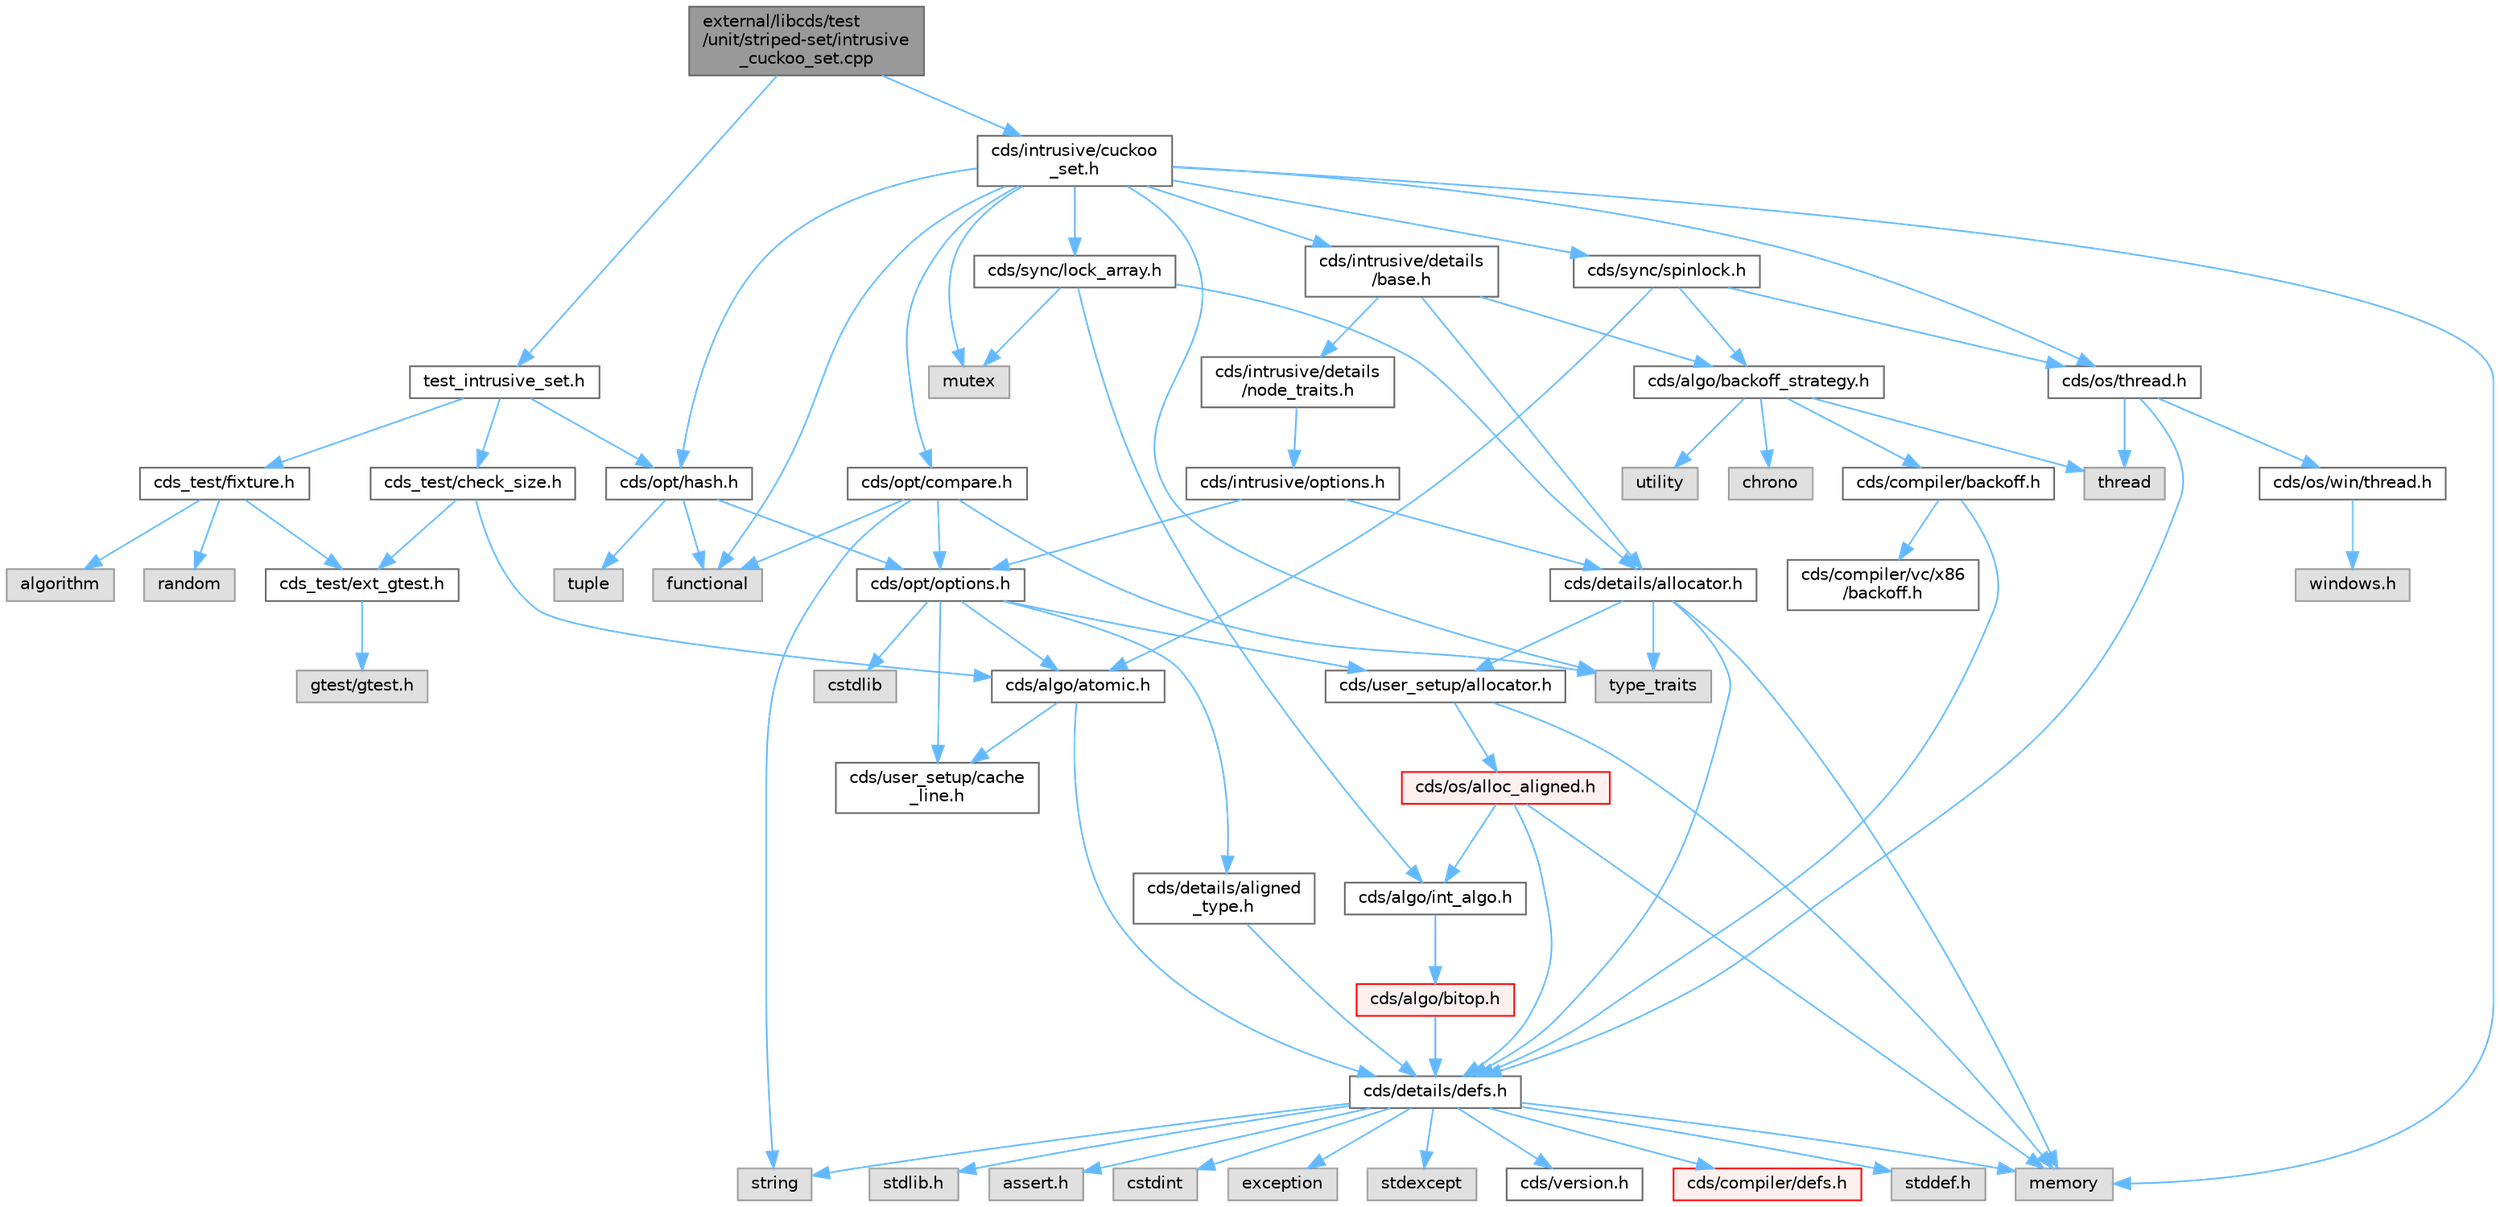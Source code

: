 digraph "external/libcds/test/unit/striped-set/intrusive_cuckoo_set.cpp"
{
 // LATEX_PDF_SIZE
  bgcolor="transparent";
  edge [fontname=Helvetica,fontsize=10,labelfontname=Helvetica,labelfontsize=10];
  node [fontname=Helvetica,fontsize=10,shape=box,height=0.2,width=0.4];
  Node1 [id="Node000001",label="external/libcds/test\l/unit/striped-set/intrusive\l_cuckoo_set.cpp",height=0.2,width=0.4,color="gray40", fillcolor="grey60", style="filled", fontcolor="black",tooltip=" "];
  Node1 -> Node2 [id="edge1_Node000001_Node000002",color="steelblue1",style="solid",tooltip=" "];
  Node2 [id="Node000002",label="test_intrusive_set.h",height=0.2,width=0.4,color="grey40", fillcolor="white", style="filled",URL="$striped-set_2test__intrusive__set_8h.html",tooltip=" "];
  Node2 -> Node3 [id="edge2_Node000002_Node000003",color="steelblue1",style="solid",tooltip=" "];
  Node3 [id="Node000003",label="cds_test/check_size.h",height=0.2,width=0.4,color="grey40", fillcolor="white", style="filled",URL="$check__size_8h.html",tooltip=" "];
  Node3 -> Node4 [id="edge3_Node000003_Node000004",color="steelblue1",style="solid",tooltip=" "];
  Node4 [id="Node000004",label="cds_test/ext_gtest.h",height=0.2,width=0.4,color="grey40", fillcolor="white", style="filled",URL="$ext__gtest_8h.html",tooltip=" "];
  Node4 -> Node5 [id="edge4_Node000004_Node000005",color="steelblue1",style="solid",tooltip=" "];
  Node5 [id="Node000005",label="gtest/gtest.h",height=0.2,width=0.4,color="grey60", fillcolor="#E0E0E0", style="filled",tooltip=" "];
  Node3 -> Node6 [id="edge5_Node000003_Node000006",color="steelblue1",style="solid",tooltip=" "];
  Node6 [id="Node000006",label="cds/algo/atomic.h",height=0.2,width=0.4,color="grey40", fillcolor="white", style="filled",URL="$external_2libcds_2cds_2algo_2atomic_8h.html",tooltip=" "];
  Node6 -> Node7 [id="edge6_Node000006_Node000007",color="steelblue1",style="solid",tooltip=" "];
  Node7 [id="Node000007",label="cds/details/defs.h",height=0.2,width=0.4,color="grey40", fillcolor="white", style="filled",URL="$details_2defs_8h.html",tooltip=" "];
  Node7 -> Node8 [id="edge7_Node000007_Node000008",color="steelblue1",style="solid",tooltip=" "];
  Node8 [id="Node000008",label="stddef.h",height=0.2,width=0.4,color="grey60", fillcolor="#E0E0E0", style="filled",tooltip=" "];
  Node7 -> Node9 [id="edge8_Node000007_Node000009",color="steelblue1",style="solid",tooltip=" "];
  Node9 [id="Node000009",label="stdlib.h",height=0.2,width=0.4,color="grey60", fillcolor="#E0E0E0", style="filled",tooltip=" "];
  Node7 -> Node10 [id="edge9_Node000007_Node000010",color="steelblue1",style="solid",tooltip=" "];
  Node10 [id="Node000010",label="assert.h",height=0.2,width=0.4,color="grey60", fillcolor="#E0E0E0", style="filled",tooltip=" "];
  Node7 -> Node11 [id="edge10_Node000007_Node000011",color="steelblue1",style="solid",tooltip=" "];
  Node11 [id="Node000011",label="cstdint",height=0.2,width=0.4,color="grey60", fillcolor="#E0E0E0", style="filled",tooltip=" "];
  Node7 -> Node12 [id="edge11_Node000007_Node000012",color="steelblue1",style="solid",tooltip=" "];
  Node12 [id="Node000012",label="exception",height=0.2,width=0.4,color="grey60", fillcolor="#E0E0E0", style="filled",tooltip=" "];
  Node7 -> Node13 [id="edge12_Node000007_Node000013",color="steelblue1",style="solid",tooltip=" "];
  Node13 [id="Node000013",label="stdexcept",height=0.2,width=0.4,color="grey60", fillcolor="#E0E0E0", style="filled",tooltip=" "];
  Node7 -> Node14 [id="edge13_Node000007_Node000014",color="steelblue1",style="solid",tooltip=" "];
  Node14 [id="Node000014",label="string",height=0.2,width=0.4,color="grey60", fillcolor="#E0E0E0", style="filled",tooltip=" "];
  Node7 -> Node15 [id="edge14_Node000007_Node000015",color="steelblue1",style="solid",tooltip=" "];
  Node15 [id="Node000015",label="memory",height=0.2,width=0.4,color="grey60", fillcolor="#E0E0E0", style="filled",tooltip=" "];
  Node7 -> Node16 [id="edge15_Node000007_Node000016",color="steelblue1",style="solid",tooltip=" "];
  Node16 [id="Node000016",label="cds/version.h",height=0.2,width=0.4,color="grey40", fillcolor="white", style="filled",URL="$external_2libcds_2cds_2version_8h.html",tooltip=" "];
  Node7 -> Node17 [id="edge16_Node000007_Node000017",color="steelblue1",style="solid",tooltip=" "];
  Node17 [id="Node000017",label="cds/compiler/defs.h",height=0.2,width=0.4,color="red", fillcolor="#FFF0F0", style="filled",URL="$compiler_2defs_8h.html",tooltip=" "];
  Node6 -> Node20 [id="edge17_Node000006_Node000020",color="steelblue1",style="solid",tooltip=" "];
  Node20 [id="Node000020",label="cds/user_setup/cache\l_line.h",height=0.2,width=0.4,color="grey40", fillcolor="white", style="filled",URL="$cache__line_8h.html",tooltip="Cache-line size definition"];
  Node2 -> Node21 [id="edge18_Node000002_Node000021",color="steelblue1",style="solid",tooltip=" "];
  Node21 [id="Node000021",label="cds_test/fixture.h",height=0.2,width=0.4,color="grey40", fillcolor="white", style="filled",URL="$fixture_8h.html",tooltip=" "];
  Node21 -> Node4 [id="edge19_Node000021_Node000004",color="steelblue1",style="solid",tooltip=" "];
  Node21 -> Node22 [id="edge20_Node000021_Node000022",color="steelblue1",style="solid",tooltip=" "];
  Node22 [id="Node000022",label="algorithm",height=0.2,width=0.4,color="grey60", fillcolor="#E0E0E0", style="filled",tooltip=" "];
  Node21 -> Node23 [id="edge21_Node000021_Node000023",color="steelblue1",style="solid",tooltip=" "];
  Node23 [id="Node000023",label="random",height=0.2,width=0.4,color="grey60", fillcolor="#E0E0E0", style="filled",tooltip=" "];
  Node2 -> Node24 [id="edge22_Node000002_Node000024",color="steelblue1",style="solid",tooltip=" "];
  Node24 [id="Node000024",label="cds/opt/hash.h",height=0.2,width=0.4,color="grey40", fillcolor="white", style="filled",URL="$external_2libcds_2cds_2opt_2hash_8h.html",tooltip=" "];
  Node24 -> Node25 [id="edge23_Node000024_Node000025",color="steelblue1",style="solid",tooltip=" "];
  Node25 [id="Node000025",label="tuple",height=0.2,width=0.4,color="grey60", fillcolor="#E0E0E0", style="filled",tooltip=" "];
  Node24 -> Node26 [id="edge24_Node000024_Node000026",color="steelblue1",style="solid",tooltip=" "];
  Node26 [id="Node000026",label="functional",height=0.2,width=0.4,color="grey60", fillcolor="#E0E0E0", style="filled",tooltip=" "];
  Node24 -> Node27 [id="edge25_Node000024_Node000027",color="steelblue1",style="solid",tooltip=" "];
  Node27 [id="Node000027",label="cds/opt/options.h",height=0.2,width=0.4,color="grey40", fillcolor="white", style="filled",URL="$opt_2options_8h.html",tooltip=" "];
  Node27 -> Node28 [id="edge26_Node000027_Node000028",color="steelblue1",style="solid",tooltip=" "];
  Node28 [id="Node000028",label="cstdlib",height=0.2,width=0.4,color="grey60", fillcolor="#E0E0E0", style="filled",tooltip=" "];
  Node27 -> Node29 [id="edge27_Node000027_Node000029",color="steelblue1",style="solid",tooltip=" "];
  Node29 [id="Node000029",label="cds/details/aligned\l_type.h",height=0.2,width=0.4,color="grey40", fillcolor="white", style="filled",URL="$aligned__type_8h.html",tooltip=" "];
  Node29 -> Node7 [id="edge28_Node000029_Node000007",color="steelblue1",style="solid",tooltip=" "];
  Node27 -> Node30 [id="edge29_Node000027_Node000030",color="steelblue1",style="solid",tooltip=" "];
  Node30 [id="Node000030",label="cds/user_setup/allocator.h",height=0.2,width=0.4,color="grey40", fillcolor="white", style="filled",URL="$external_2libcds_2cds_2user__setup_2allocator_8h.html",tooltip="Default implementation of allocator classes."];
  Node30 -> Node15 [id="edge30_Node000030_Node000015",color="steelblue1",style="solid",tooltip=" "];
  Node30 -> Node31 [id="edge31_Node000030_Node000031",color="steelblue1",style="solid",tooltip=" "];
  Node31 [id="Node000031",label="cds/os/alloc_aligned.h",height=0.2,width=0.4,color="red", fillcolor="#FFF0F0", style="filled",URL="$alloc__aligned_8h.html",tooltip=" "];
  Node31 -> Node7 [id="edge32_Node000031_Node000007",color="steelblue1",style="solid",tooltip=" "];
  Node31 -> Node15 [id="edge33_Node000031_Node000015",color="steelblue1",style="solid",tooltip=" "];
  Node31 -> Node35 [id="edge34_Node000031_Node000035",color="steelblue1",style="solid",tooltip=" "];
  Node35 [id="Node000035",label="cds/algo/int_algo.h",height=0.2,width=0.4,color="grey40", fillcolor="white", style="filled",URL="$int__algo_8h.html",tooltip=" "];
  Node35 -> Node36 [id="edge35_Node000035_Node000036",color="steelblue1",style="solid",tooltip=" "];
  Node36 [id="Node000036",label="cds/algo/bitop.h",height=0.2,width=0.4,color="red", fillcolor="#FFF0F0", style="filled",URL="$algo_2bitop_8h.html",tooltip=" "];
  Node36 -> Node7 [id="edge36_Node000036_Node000007",color="steelblue1",style="solid",tooltip=" "];
  Node27 -> Node20 [id="edge37_Node000027_Node000020",color="steelblue1",style="solid",tooltip=" "];
  Node27 -> Node6 [id="edge38_Node000027_Node000006",color="steelblue1",style="solid",tooltip=" "];
  Node1 -> Node45 [id="edge39_Node000001_Node000045",color="steelblue1",style="solid",tooltip=" "];
  Node45 [id="Node000045",label="cds/intrusive/cuckoo\l_set.h",height=0.2,width=0.4,color="grey40", fillcolor="white", style="filled",URL="$intrusive_2cuckoo__set_8h.html",tooltip=" "];
  Node45 -> Node15 [id="edge40_Node000045_Node000015",color="steelblue1",style="solid",tooltip=" "];
  Node45 -> Node46 [id="edge41_Node000045_Node000046",color="steelblue1",style="solid",tooltip=" "];
  Node46 [id="Node000046",label="type_traits",height=0.2,width=0.4,color="grey60", fillcolor="#E0E0E0", style="filled",tooltip=" "];
  Node45 -> Node47 [id="edge42_Node000045_Node000047",color="steelblue1",style="solid",tooltip=" "];
  Node47 [id="Node000047",label="mutex",height=0.2,width=0.4,color="grey60", fillcolor="#E0E0E0", style="filled",tooltip=" "];
  Node45 -> Node26 [id="edge43_Node000045_Node000026",color="steelblue1",style="solid",tooltip=" "];
  Node45 -> Node48 [id="edge44_Node000045_Node000048",color="steelblue1",style="solid",tooltip=" "];
  Node48 [id="Node000048",label="cds/intrusive/details\l/base.h",height=0.2,width=0.4,color="grey40", fillcolor="white", style="filled",URL="$external_2libcds_2cds_2intrusive_2details_2base_8h.html",tooltip=" "];
  Node48 -> Node49 [id="edge45_Node000048_Node000049",color="steelblue1",style="solid",tooltip=" "];
  Node49 [id="Node000049",label="cds/intrusive/details\l/node_traits.h",height=0.2,width=0.4,color="grey40", fillcolor="white", style="filled",URL="$node__traits_8h.html",tooltip=" "];
  Node49 -> Node50 [id="edge46_Node000049_Node000050",color="steelblue1",style="solid",tooltip=" "];
  Node50 [id="Node000050",label="cds/intrusive/options.h",height=0.2,width=0.4,color="grey40", fillcolor="white", style="filled",URL="$intrusive_2options_8h.html",tooltip=" "];
  Node50 -> Node27 [id="edge47_Node000050_Node000027",color="steelblue1",style="solid",tooltip=" "];
  Node50 -> Node51 [id="edge48_Node000050_Node000051",color="steelblue1",style="solid",tooltip=" "];
  Node51 [id="Node000051",label="cds/details/allocator.h",height=0.2,width=0.4,color="grey40", fillcolor="white", style="filled",URL="$external_2libcds_2cds_2details_2allocator_8h.html",tooltip=" "];
  Node51 -> Node46 [id="edge49_Node000051_Node000046",color="steelblue1",style="solid",tooltip=" "];
  Node51 -> Node15 [id="edge50_Node000051_Node000015",color="steelblue1",style="solid",tooltip=" "];
  Node51 -> Node7 [id="edge51_Node000051_Node000007",color="steelblue1",style="solid",tooltip=" "];
  Node51 -> Node30 [id="edge52_Node000051_Node000030",color="steelblue1",style="solid",tooltip=" "];
  Node48 -> Node51 [id="edge53_Node000048_Node000051",color="steelblue1",style="solid",tooltip=" "];
  Node48 -> Node52 [id="edge54_Node000048_Node000052",color="steelblue1",style="solid",tooltip=" "];
  Node52 [id="Node000052",label="cds/algo/backoff_strategy.h",height=0.2,width=0.4,color="grey40", fillcolor="white", style="filled",URL="$backoff__strategy_8h.html",tooltip=" "];
  Node52 -> Node44 [id="edge55_Node000052_Node000044",color="steelblue1",style="solid",tooltip=" "];
  Node44 [id="Node000044",label="utility",height=0.2,width=0.4,color="grey60", fillcolor="#E0E0E0", style="filled",tooltip=" "];
  Node52 -> Node40 [id="edge56_Node000052_Node000040",color="steelblue1",style="solid",tooltip=" "];
  Node40 [id="Node000040",label="thread",height=0.2,width=0.4,color="grey60", fillcolor="#E0E0E0", style="filled",tooltip=" "];
  Node52 -> Node53 [id="edge57_Node000052_Node000053",color="steelblue1",style="solid",tooltip=" "];
  Node53 [id="Node000053",label="chrono",height=0.2,width=0.4,color="grey60", fillcolor="#E0E0E0", style="filled",tooltip=" "];
  Node52 -> Node54 [id="edge58_Node000052_Node000054",color="steelblue1",style="solid",tooltip=" "];
  Node54 [id="Node000054",label="cds/compiler/backoff.h",height=0.2,width=0.4,color="grey40", fillcolor="white", style="filled",URL="$backoff_8h.html",tooltip=" "];
  Node54 -> Node7 [id="edge59_Node000054_Node000007",color="steelblue1",style="solid",tooltip=" "];
  Node54 -> Node55 [id="edge60_Node000054_Node000055",color="steelblue1",style="solid",tooltip=" "];
  Node55 [id="Node000055",label="cds/compiler/vc/x86\l/backoff.h",height=0.2,width=0.4,color="grey40", fillcolor="white", style="filled",URL="$vc_2x86_2backoff_8h.html",tooltip=" "];
  Node45 -> Node56 [id="edge61_Node000045_Node000056",color="steelblue1",style="solid",tooltip=" "];
  Node56 [id="Node000056",label="cds/opt/compare.h",height=0.2,width=0.4,color="grey40", fillcolor="white", style="filled",URL="$external_2libcds_2cds_2opt_2compare_8h.html",tooltip=" "];
  Node56 -> Node46 [id="edge62_Node000056_Node000046",color="steelblue1",style="solid",tooltip=" "];
  Node56 -> Node26 [id="edge63_Node000056_Node000026",color="steelblue1",style="solid",tooltip=" "];
  Node56 -> Node14 [id="edge64_Node000056_Node000014",color="steelblue1",style="solid",tooltip=" "];
  Node56 -> Node27 [id="edge65_Node000056_Node000027",color="steelblue1",style="solid",tooltip=" "];
  Node45 -> Node24 [id="edge66_Node000045_Node000024",color="steelblue1",style="solid",tooltip=" "];
  Node45 -> Node57 [id="edge67_Node000045_Node000057",color="steelblue1",style="solid",tooltip=" "];
  Node57 [id="Node000057",label="cds/sync/lock_array.h",height=0.2,width=0.4,color="grey40", fillcolor="white", style="filled",URL="$lock__array_8h.html",tooltip=" "];
  Node57 -> Node47 [id="edge68_Node000057_Node000047",color="steelblue1",style="solid",tooltip=" "];
  Node57 -> Node51 [id="edge69_Node000057_Node000051",color="steelblue1",style="solid",tooltip=" "];
  Node57 -> Node35 [id="edge70_Node000057_Node000035",color="steelblue1",style="solid",tooltip=" "];
  Node45 -> Node58 [id="edge71_Node000045_Node000058",color="steelblue1",style="solid",tooltip=" "];
  Node58 [id="Node000058",label="cds/os/thread.h",height=0.2,width=0.4,color="grey40", fillcolor="white", style="filled",URL="$cds_2os_2thread_8h.html",tooltip=" "];
  Node58 -> Node40 [id="edge72_Node000058_Node000040",color="steelblue1",style="solid",tooltip=" "];
  Node58 -> Node7 [id="edge73_Node000058_Node000007",color="steelblue1",style="solid",tooltip=" "];
  Node58 -> Node59 [id="edge74_Node000058_Node000059",color="steelblue1",style="solid",tooltip=" "];
  Node59 [id="Node000059",label="cds/os/win/thread.h",height=0.2,width=0.4,color="grey40", fillcolor="white", style="filled",URL="$cds_2os_2win_2thread_8h.html",tooltip=" "];
  Node59 -> Node60 [id="edge75_Node000059_Node000060",color="steelblue1",style="solid",tooltip=" "];
  Node60 [id="Node000060",label="windows.h",height=0.2,width=0.4,color="grey60", fillcolor="#E0E0E0", style="filled",tooltip=" "];
  Node45 -> Node61 [id="edge76_Node000045_Node000061",color="steelblue1",style="solid",tooltip=" "];
  Node61 [id="Node000061",label="cds/sync/spinlock.h",height=0.2,width=0.4,color="grey40", fillcolor="white", style="filled",URL="$sync_2spinlock_8h.html",tooltip=" "];
  Node61 -> Node6 [id="edge77_Node000061_Node000006",color="steelblue1",style="solid",tooltip=" "];
  Node61 -> Node58 [id="edge78_Node000061_Node000058",color="steelblue1",style="solid",tooltip=" "];
  Node61 -> Node52 [id="edge79_Node000061_Node000052",color="steelblue1",style="solid",tooltip=" "];
}
